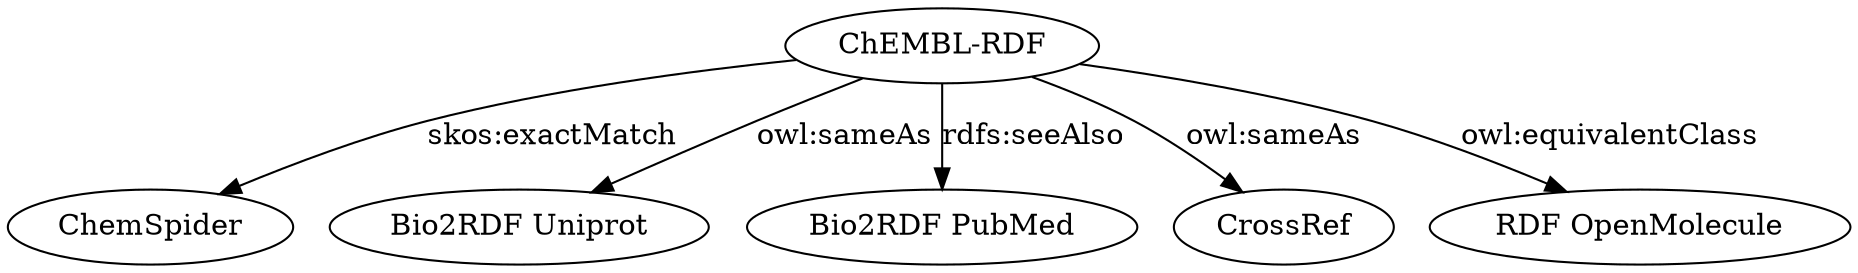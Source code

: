
digraph G {

  center=""

  chembl [label="ChEMBL-RDF"];
  chemspider [label="ChemSpider"];
  bio2rdfuniprot [label="Bio2RDF Uniprot"];
  bio2rdfpubmed [label="Bio2RDF PubMed"];
  crossref [label="CrossRef"];
  ron [label="RDF OpenMolecule"];

  chembl -> chemspider [label="skos:exactMatch"];
  chembl -> bio2rdfuniprot [label="owl:sameAs"];
  chembl -> bio2rdfpubmed [label="rdfs:seeAlso"];
  chembl -> crossref [label="owl:sameAs"];
  chembl -> ron [label="owl:equivalentClass"];

}
